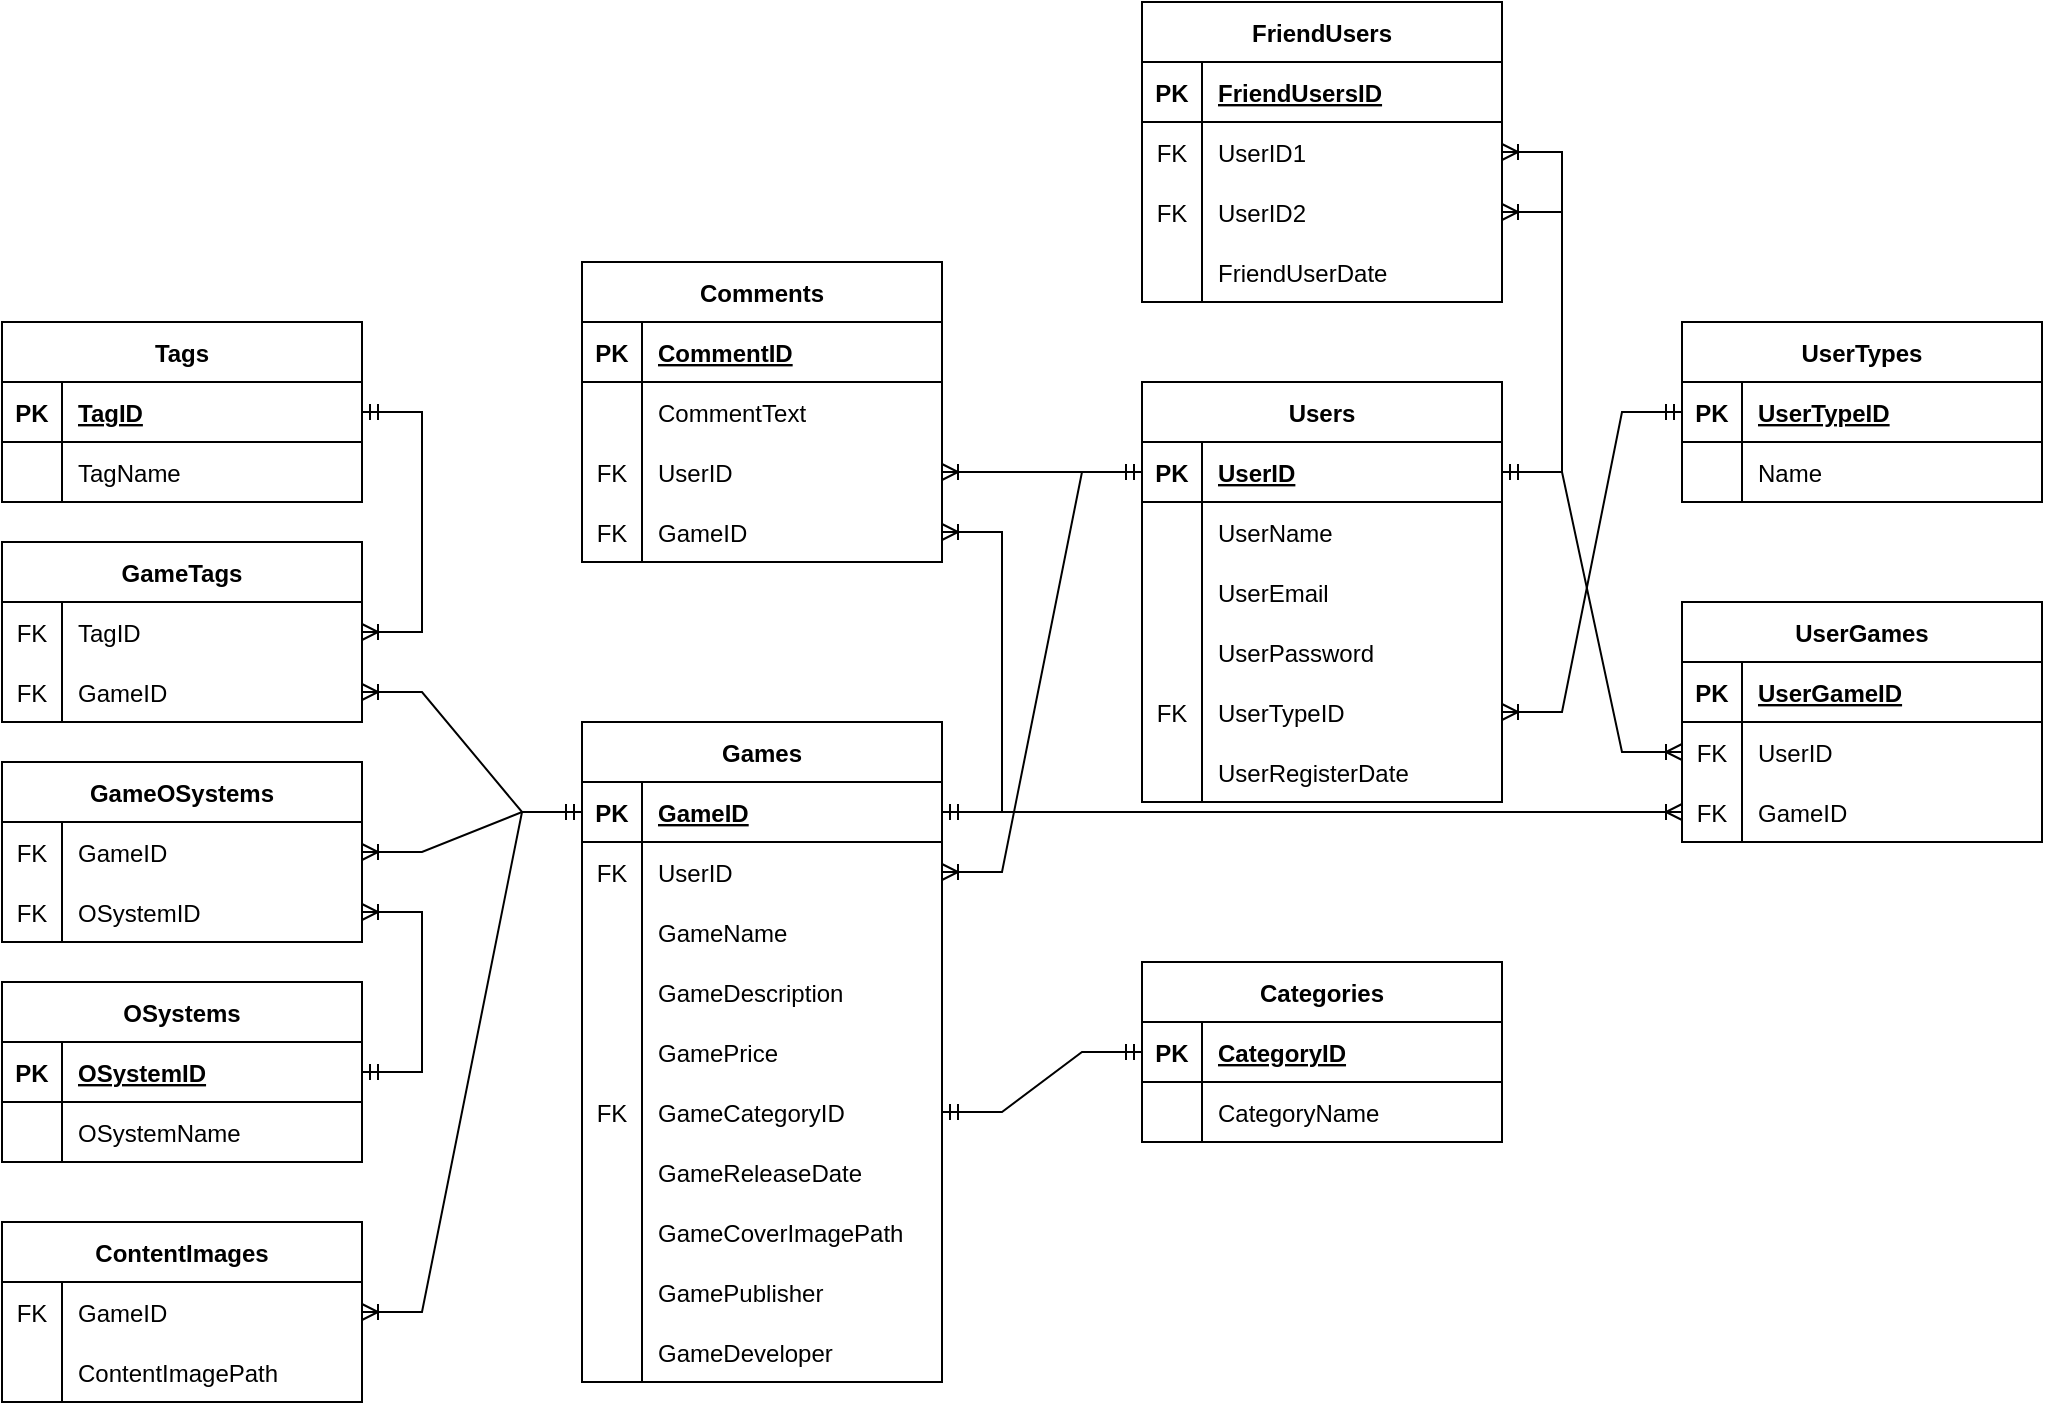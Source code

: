 <mxfile version="19.0.3" type="device"><diagram id="scyIIqfr-kpVfXz4XyPz" name="Page-1"><mxGraphModel dx="2363" dy="827" grid="1" gridSize="10" guides="1" tooltips="1" connect="1" arrows="1" fold="1" page="1" pageScale="1" pageWidth="1100" pageHeight="850" math="0" shadow="0"><root><mxCell id="0"/><mxCell id="1" parent="0"/><mxCell id="NjqpT99SdC8Gjgqc2_1B-8" value="Categories" style="shape=table;startSize=30;container=1;collapsible=1;childLayout=tableLayout;fixedRows=1;rowLines=0;fontStyle=1;align=center;resizeLast=1;" parent="1" vertex="1"><mxGeometry x="-510" y="500" width="180" height="90" as="geometry"/></mxCell><mxCell id="NjqpT99SdC8Gjgqc2_1B-9" value="" style="shape=tableRow;horizontal=0;startSize=0;swimlaneHead=0;swimlaneBody=0;fillColor=none;collapsible=0;dropTarget=0;points=[[0,0.5],[1,0.5]];portConstraint=eastwest;top=0;left=0;right=0;bottom=1;" parent="NjqpT99SdC8Gjgqc2_1B-8" vertex="1"><mxGeometry y="30" width="180" height="30" as="geometry"/></mxCell><mxCell id="NjqpT99SdC8Gjgqc2_1B-10" value="PK" style="shape=partialRectangle;connectable=0;fillColor=none;top=0;left=0;bottom=0;right=0;fontStyle=1;overflow=hidden;" parent="NjqpT99SdC8Gjgqc2_1B-9" vertex="1"><mxGeometry width="30" height="30" as="geometry"><mxRectangle width="30" height="30" as="alternateBounds"/></mxGeometry></mxCell><mxCell id="NjqpT99SdC8Gjgqc2_1B-11" value="CategoryID" style="shape=partialRectangle;connectable=0;fillColor=none;top=0;left=0;bottom=0;right=0;align=left;spacingLeft=6;fontStyle=5;overflow=hidden;" parent="NjqpT99SdC8Gjgqc2_1B-9" vertex="1"><mxGeometry x="30" width="150" height="30" as="geometry"><mxRectangle width="150" height="30" as="alternateBounds"/></mxGeometry></mxCell><mxCell id="NjqpT99SdC8Gjgqc2_1B-12" value="" style="shape=tableRow;horizontal=0;startSize=0;swimlaneHead=0;swimlaneBody=0;fillColor=none;collapsible=0;dropTarget=0;points=[[0,0.5],[1,0.5]];portConstraint=eastwest;top=0;left=0;right=0;bottom=0;" parent="NjqpT99SdC8Gjgqc2_1B-8" vertex="1"><mxGeometry y="60" width="180" height="30" as="geometry"/></mxCell><mxCell id="NjqpT99SdC8Gjgqc2_1B-13" value="" style="shape=partialRectangle;connectable=0;fillColor=none;top=0;left=0;bottom=0;right=0;editable=1;overflow=hidden;" parent="NjqpT99SdC8Gjgqc2_1B-12" vertex="1"><mxGeometry width="30" height="30" as="geometry"><mxRectangle width="30" height="30" as="alternateBounds"/></mxGeometry></mxCell><mxCell id="NjqpT99SdC8Gjgqc2_1B-14" value="CategoryName" style="shape=partialRectangle;connectable=0;fillColor=none;top=0;left=0;bottom=0;right=0;align=left;spacingLeft=6;overflow=hidden;" parent="NjqpT99SdC8Gjgqc2_1B-12" vertex="1"><mxGeometry x="30" width="150" height="30" as="geometry"><mxRectangle width="150" height="30" as="alternateBounds"/></mxGeometry></mxCell><mxCell id="NjqpT99SdC8Gjgqc2_1B-21" value="Games" style="shape=table;startSize=30;container=1;collapsible=1;childLayout=tableLayout;fixedRows=1;rowLines=0;fontStyle=1;align=center;resizeLast=1;" parent="1" vertex="1"><mxGeometry x="-790" y="380" width="180" height="330" as="geometry"/></mxCell><mxCell id="NjqpT99SdC8Gjgqc2_1B-22" value="" style="shape=tableRow;horizontal=0;startSize=0;swimlaneHead=0;swimlaneBody=0;fillColor=none;collapsible=0;dropTarget=0;points=[[0,0.5],[1,0.5]];portConstraint=eastwest;top=0;left=0;right=0;bottom=1;" parent="NjqpT99SdC8Gjgqc2_1B-21" vertex="1"><mxGeometry y="30" width="180" height="30" as="geometry"/></mxCell><mxCell id="NjqpT99SdC8Gjgqc2_1B-23" value="PK" style="shape=partialRectangle;connectable=0;fillColor=none;top=0;left=0;bottom=0;right=0;fontStyle=1;overflow=hidden;" parent="NjqpT99SdC8Gjgqc2_1B-22" vertex="1"><mxGeometry width="30" height="30" as="geometry"><mxRectangle width="30" height="30" as="alternateBounds"/></mxGeometry></mxCell><mxCell id="NjqpT99SdC8Gjgqc2_1B-24" value="GameID" style="shape=partialRectangle;connectable=0;fillColor=none;top=0;left=0;bottom=0;right=0;align=left;spacingLeft=6;fontStyle=5;overflow=hidden;" parent="NjqpT99SdC8Gjgqc2_1B-22" vertex="1"><mxGeometry x="30" width="150" height="30" as="geometry"><mxRectangle width="150" height="30" as="alternateBounds"/></mxGeometry></mxCell><mxCell id="NjqpT99SdC8Gjgqc2_1B-25" value="" style="shape=tableRow;horizontal=0;startSize=0;swimlaneHead=0;swimlaneBody=0;fillColor=none;collapsible=0;dropTarget=0;points=[[0,0.5],[1,0.5]];portConstraint=eastwest;top=0;left=0;right=0;bottom=0;" parent="NjqpT99SdC8Gjgqc2_1B-21" vertex="1"><mxGeometry y="60" width="180" height="30" as="geometry"/></mxCell><mxCell id="NjqpT99SdC8Gjgqc2_1B-26" value="FK" style="shape=partialRectangle;connectable=0;fillColor=none;top=0;left=0;bottom=0;right=0;editable=1;overflow=hidden;" parent="NjqpT99SdC8Gjgqc2_1B-25" vertex="1"><mxGeometry width="30" height="30" as="geometry"><mxRectangle width="30" height="30" as="alternateBounds"/></mxGeometry></mxCell><mxCell id="NjqpT99SdC8Gjgqc2_1B-27" value="UserID" style="shape=partialRectangle;connectable=0;fillColor=none;top=0;left=0;bottom=0;right=0;align=left;spacingLeft=6;overflow=hidden;" parent="NjqpT99SdC8Gjgqc2_1B-25" vertex="1"><mxGeometry x="30" width="150" height="30" as="geometry"><mxRectangle width="150" height="30" as="alternateBounds"/></mxGeometry></mxCell><mxCell id="QBlf91Bmi-4nDLLHjHMf-2" value="" style="shape=tableRow;horizontal=0;startSize=0;swimlaneHead=0;swimlaneBody=0;fillColor=none;collapsible=0;dropTarget=0;points=[[0,0.5],[1,0.5]];portConstraint=eastwest;top=0;left=0;right=0;bottom=0;" parent="NjqpT99SdC8Gjgqc2_1B-21" vertex="1"><mxGeometry y="90" width="180" height="30" as="geometry"/></mxCell><mxCell id="QBlf91Bmi-4nDLLHjHMf-3" value="" style="shape=partialRectangle;connectable=0;fillColor=none;top=0;left=0;bottom=0;right=0;editable=1;overflow=hidden;" parent="QBlf91Bmi-4nDLLHjHMf-2" vertex="1"><mxGeometry width="30" height="30" as="geometry"><mxRectangle width="30" height="30" as="alternateBounds"/></mxGeometry></mxCell><mxCell id="QBlf91Bmi-4nDLLHjHMf-4" value="GameName" style="shape=partialRectangle;connectable=0;fillColor=none;top=0;left=0;bottom=0;right=0;align=left;spacingLeft=6;overflow=hidden;" parent="QBlf91Bmi-4nDLLHjHMf-2" vertex="1"><mxGeometry x="30" width="150" height="30" as="geometry"><mxRectangle width="150" height="30" as="alternateBounds"/></mxGeometry></mxCell><mxCell id="TWjrCSAKdJMOep5L-eXW-1" value="" style="shape=tableRow;horizontal=0;startSize=0;swimlaneHead=0;swimlaneBody=0;fillColor=none;collapsible=0;dropTarget=0;points=[[0,0.5],[1,0.5]];portConstraint=eastwest;top=0;left=0;right=0;bottom=0;" parent="NjqpT99SdC8Gjgqc2_1B-21" vertex="1"><mxGeometry y="120" width="180" height="30" as="geometry"/></mxCell><mxCell id="TWjrCSAKdJMOep5L-eXW-2" value="" style="shape=partialRectangle;connectable=0;fillColor=none;top=0;left=0;bottom=0;right=0;editable=1;overflow=hidden;" parent="TWjrCSAKdJMOep5L-eXW-1" vertex="1"><mxGeometry width="30" height="30" as="geometry"><mxRectangle width="30" height="30" as="alternateBounds"/></mxGeometry></mxCell><mxCell id="TWjrCSAKdJMOep5L-eXW-3" value="GameDescription" style="shape=partialRectangle;connectable=0;fillColor=none;top=0;left=0;bottom=0;right=0;align=left;spacingLeft=6;overflow=hidden;" parent="TWjrCSAKdJMOep5L-eXW-1" vertex="1"><mxGeometry x="30" width="150" height="30" as="geometry"><mxRectangle width="150" height="30" as="alternateBounds"/></mxGeometry></mxCell><mxCell id="NjqpT99SdC8Gjgqc2_1B-28" value="" style="shape=tableRow;horizontal=0;startSize=0;swimlaneHead=0;swimlaneBody=0;fillColor=none;collapsible=0;dropTarget=0;points=[[0,0.5],[1,0.5]];portConstraint=eastwest;top=0;left=0;right=0;bottom=0;" parent="NjqpT99SdC8Gjgqc2_1B-21" vertex="1"><mxGeometry y="150" width="180" height="30" as="geometry"/></mxCell><mxCell id="NjqpT99SdC8Gjgqc2_1B-29" value="" style="shape=partialRectangle;connectable=0;fillColor=none;top=0;left=0;bottom=0;right=0;editable=1;overflow=hidden;" parent="NjqpT99SdC8Gjgqc2_1B-28" vertex="1"><mxGeometry width="30" height="30" as="geometry"><mxRectangle width="30" height="30" as="alternateBounds"/></mxGeometry></mxCell><mxCell id="NjqpT99SdC8Gjgqc2_1B-30" value="GamePrice" style="shape=partialRectangle;connectable=0;fillColor=none;top=0;left=0;bottom=0;right=0;align=left;spacingLeft=6;overflow=hidden;" parent="NjqpT99SdC8Gjgqc2_1B-28" vertex="1"><mxGeometry x="30" width="150" height="30" as="geometry"><mxRectangle width="150" height="30" as="alternateBounds"/></mxGeometry></mxCell><mxCell id="NjqpT99SdC8Gjgqc2_1B-31" value="" style="shape=tableRow;horizontal=0;startSize=0;swimlaneHead=0;swimlaneBody=0;fillColor=none;collapsible=0;dropTarget=0;points=[[0,0.5],[1,0.5]];portConstraint=eastwest;top=0;left=0;right=0;bottom=0;" parent="NjqpT99SdC8Gjgqc2_1B-21" vertex="1"><mxGeometry y="180" width="180" height="30" as="geometry"/></mxCell><mxCell id="NjqpT99SdC8Gjgqc2_1B-32" value="FK" style="shape=partialRectangle;connectable=0;fillColor=none;top=0;left=0;bottom=0;right=0;editable=1;overflow=hidden;" parent="NjqpT99SdC8Gjgqc2_1B-31" vertex="1"><mxGeometry width="30" height="30" as="geometry"><mxRectangle width="30" height="30" as="alternateBounds"/></mxGeometry></mxCell><mxCell id="NjqpT99SdC8Gjgqc2_1B-33" value="GameCategoryID" style="shape=partialRectangle;connectable=0;fillColor=none;top=0;left=0;bottom=0;right=0;align=left;spacingLeft=6;overflow=hidden;" parent="NjqpT99SdC8Gjgqc2_1B-31" vertex="1"><mxGeometry x="30" width="150" height="30" as="geometry"><mxRectangle width="150" height="30" as="alternateBounds"/></mxGeometry></mxCell><mxCell id="VVnGTxuA9NCkYl98mLAc-2" value="" style="shape=tableRow;horizontal=0;startSize=0;swimlaneHead=0;swimlaneBody=0;fillColor=none;collapsible=0;dropTarget=0;points=[[0,0.5],[1,0.5]];portConstraint=eastwest;top=0;left=0;right=0;bottom=0;" parent="NjqpT99SdC8Gjgqc2_1B-21" vertex="1"><mxGeometry y="210" width="180" height="30" as="geometry"/></mxCell><mxCell id="VVnGTxuA9NCkYl98mLAc-3" value="" style="shape=partialRectangle;connectable=0;fillColor=none;top=0;left=0;bottom=0;right=0;editable=1;overflow=hidden;" parent="VVnGTxuA9NCkYl98mLAc-2" vertex="1"><mxGeometry width="30" height="30" as="geometry"><mxRectangle width="30" height="30" as="alternateBounds"/></mxGeometry></mxCell><mxCell id="VVnGTxuA9NCkYl98mLAc-4" value="GameReleaseDate" style="shape=partialRectangle;connectable=0;fillColor=none;top=0;left=0;bottom=0;right=0;align=left;spacingLeft=6;overflow=hidden;" parent="VVnGTxuA9NCkYl98mLAc-2" vertex="1"><mxGeometry x="30" width="150" height="30" as="geometry"><mxRectangle width="150" height="30" as="alternateBounds"/></mxGeometry></mxCell><mxCell id="VVnGTxuA9NCkYl98mLAc-215" value="" style="shape=tableRow;horizontal=0;startSize=0;swimlaneHead=0;swimlaneBody=0;fillColor=none;collapsible=0;dropTarget=0;points=[[0,0.5],[1,0.5]];portConstraint=eastwest;top=0;left=0;right=0;bottom=0;" parent="NjqpT99SdC8Gjgqc2_1B-21" vertex="1"><mxGeometry y="240" width="180" height="30" as="geometry"/></mxCell><mxCell id="VVnGTxuA9NCkYl98mLAc-216" value="" style="shape=partialRectangle;connectable=0;fillColor=none;top=0;left=0;bottom=0;right=0;editable=1;overflow=hidden;" parent="VVnGTxuA9NCkYl98mLAc-215" vertex="1"><mxGeometry width="30" height="30" as="geometry"><mxRectangle width="30" height="30" as="alternateBounds"/></mxGeometry></mxCell><mxCell id="VVnGTxuA9NCkYl98mLAc-217" value="GameCoverImagePath" style="shape=partialRectangle;connectable=0;fillColor=none;top=0;left=0;bottom=0;right=0;align=left;spacingLeft=6;overflow=hidden;" parent="VVnGTxuA9NCkYl98mLAc-215" vertex="1"><mxGeometry x="30" width="150" height="30" as="geometry"><mxRectangle width="150" height="30" as="alternateBounds"/></mxGeometry></mxCell><mxCell id="TWjrCSAKdJMOep5L-eXW-4" value="" style="shape=tableRow;horizontal=0;startSize=0;swimlaneHead=0;swimlaneBody=0;fillColor=none;collapsible=0;dropTarget=0;points=[[0,0.5],[1,0.5]];portConstraint=eastwest;top=0;left=0;right=0;bottom=0;" parent="NjqpT99SdC8Gjgqc2_1B-21" vertex="1"><mxGeometry y="270" width="180" height="30" as="geometry"/></mxCell><mxCell id="TWjrCSAKdJMOep5L-eXW-5" value="" style="shape=partialRectangle;connectable=0;fillColor=none;top=0;left=0;bottom=0;right=0;editable=1;overflow=hidden;" parent="TWjrCSAKdJMOep5L-eXW-4" vertex="1"><mxGeometry width="30" height="30" as="geometry"><mxRectangle width="30" height="30" as="alternateBounds"/></mxGeometry></mxCell><mxCell id="TWjrCSAKdJMOep5L-eXW-6" value="GamePublisher" style="shape=partialRectangle;connectable=0;fillColor=none;top=0;left=0;bottom=0;right=0;align=left;spacingLeft=6;overflow=hidden;" parent="TWjrCSAKdJMOep5L-eXW-4" vertex="1"><mxGeometry x="30" width="150" height="30" as="geometry"><mxRectangle width="150" height="30" as="alternateBounds"/></mxGeometry></mxCell><mxCell id="TWjrCSAKdJMOep5L-eXW-7" value="" style="shape=tableRow;horizontal=0;startSize=0;swimlaneHead=0;swimlaneBody=0;fillColor=none;collapsible=0;dropTarget=0;points=[[0,0.5],[1,0.5]];portConstraint=eastwest;top=0;left=0;right=0;bottom=0;" parent="NjqpT99SdC8Gjgqc2_1B-21" vertex="1"><mxGeometry y="300" width="180" height="30" as="geometry"/></mxCell><mxCell id="TWjrCSAKdJMOep5L-eXW-8" value="" style="shape=partialRectangle;connectable=0;fillColor=none;top=0;left=0;bottom=0;right=0;editable=1;overflow=hidden;" parent="TWjrCSAKdJMOep5L-eXW-7" vertex="1"><mxGeometry width="30" height="30" as="geometry"><mxRectangle width="30" height="30" as="alternateBounds"/></mxGeometry></mxCell><mxCell id="TWjrCSAKdJMOep5L-eXW-9" value="GameDeveloper" style="shape=partialRectangle;connectable=0;fillColor=none;top=0;left=0;bottom=0;right=0;align=left;spacingLeft=6;overflow=hidden;" parent="TWjrCSAKdJMOep5L-eXW-7" vertex="1"><mxGeometry x="30" width="150" height="30" as="geometry"><mxRectangle width="150" height="30" as="alternateBounds"/></mxGeometry></mxCell><mxCell id="VVnGTxuA9NCkYl98mLAc-77" value="Users" style="shape=table;startSize=30;container=1;collapsible=1;childLayout=tableLayout;fixedRows=1;rowLines=0;fontStyle=1;align=center;resizeLast=1;" parent="1" vertex="1"><mxGeometry x="-510" y="210" width="180" height="210" as="geometry"/></mxCell><mxCell id="VVnGTxuA9NCkYl98mLAc-78" value="" style="shape=tableRow;horizontal=0;startSize=0;swimlaneHead=0;swimlaneBody=0;fillColor=none;collapsible=0;dropTarget=0;points=[[0,0.5],[1,0.5]];portConstraint=eastwest;top=0;left=0;right=0;bottom=1;" parent="VVnGTxuA9NCkYl98mLAc-77" vertex="1"><mxGeometry y="30" width="180" height="30" as="geometry"/></mxCell><mxCell id="VVnGTxuA9NCkYl98mLAc-79" value="PK" style="shape=partialRectangle;connectable=0;fillColor=none;top=0;left=0;bottom=0;right=0;fontStyle=1;overflow=hidden;" parent="VVnGTxuA9NCkYl98mLAc-78" vertex="1"><mxGeometry width="30" height="30" as="geometry"><mxRectangle width="30" height="30" as="alternateBounds"/></mxGeometry></mxCell><mxCell id="VVnGTxuA9NCkYl98mLAc-80" value="UserID" style="shape=partialRectangle;connectable=0;fillColor=none;top=0;left=0;bottom=0;right=0;align=left;spacingLeft=6;fontStyle=5;overflow=hidden;" parent="VVnGTxuA9NCkYl98mLAc-78" vertex="1"><mxGeometry x="30" width="150" height="30" as="geometry"><mxRectangle width="150" height="30" as="alternateBounds"/></mxGeometry></mxCell><mxCell id="VVnGTxuA9NCkYl98mLAc-84" value="" style="shape=tableRow;horizontal=0;startSize=0;swimlaneHead=0;swimlaneBody=0;fillColor=none;collapsible=0;dropTarget=0;points=[[0,0.5],[1,0.5]];portConstraint=eastwest;top=0;left=0;right=0;bottom=0;" parent="VVnGTxuA9NCkYl98mLAc-77" vertex="1"><mxGeometry y="60" width="180" height="30" as="geometry"/></mxCell><mxCell id="VVnGTxuA9NCkYl98mLAc-85" value="" style="shape=partialRectangle;connectable=0;fillColor=none;top=0;left=0;bottom=0;right=0;editable=1;overflow=hidden;" parent="VVnGTxuA9NCkYl98mLAc-84" vertex="1"><mxGeometry width="30" height="30" as="geometry"><mxRectangle width="30" height="30" as="alternateBounds"/></mxGeometry></mxCell><mxCell id="VVnGTxuA9NCkYl98mLAc-86" value="UserName" style="shape=partialRectangle;connectable=0;fillColor=none;top=0;left=0;bottom=0;right=0;align=left;spacingLeft=6;overflow=hidden;" parent="VVnGTxuA9NCkYl98mLAc-84" vertex="1"><mxGeometry x="30" width="150" height="30" as="geometry"><mxRectangle width="150" height="30" as="alternateBounds"/></mxGeometry></mxCell><mxCell id="VVnGTxuA9NCkYl98mLAc-87" value="" style="shape=tableRow;horizontal=0;startSize=0;swimlaneHead=0;swimlaneBody=0;fillColor=none;collapsible=0;dropTarget=0;points=[[0,0.5],[1,0.5]];portConstraint=eastwest;top=0;left=0;right=0;bottom=0;" parent="VVnGTxuA9NCkYl98mLAc-77" vertex="1"><mxGeometry y="90" width="180" height="30" as="geometry"/></mxCell><mxCell id="VVnGTxuA9NCkYl98mLAc-88" value="" style="shape=partialRectangle;connectable=0;fillColor=none;top=0;left=0;bottom=0;right=0;editable=1;overflow=hidden;" parent="VVnGTxuA9NCkYl98mLAc-87" vertex="1"><mxGeometry width="30" height="30" as="geometry"><mxRectangle width="30" height="30" as="alternateBounds"/></mxGeometry></mxCell><mxCell id="VVnGTxuA9NCkYl98mLAc-89" value="UserEmail" style="shape=partialRectangle;connectable=0;fillColor=none;top=0;left=0;bottom=0;right=0;align=left;spacingLeft=6;overflow=hidden;" parent="VVnGTxuA9NCkYl98mLAc-87" vertex="1"><mxGeometry x="30" width="150" height="30" as="geometry"><mxRectangle width="150" height="30" as="alternateBounds"/></mxGeometry></mxCell><mxCell id="VVnGTxuA9NCkYl98mLAc-90" value="" style="shape=tableRow;horizontal=0;startSize=0;swimlaneHead=0;swimlaneBody=0;fillColor=none;collapsible=0;dropTarget=0;points=[[0,0.5],[1,0.5]];portConstraint=eastwest;top=0;left=0;right=0;bottom=0;" parent="VVnGTxuA9NCkYl98mLAc-77" vertex="1"><mxGeometry y="120" width="180" height="30" as="geometry"/></mxCell><mxCell id="VVnGTxuA9NCkYl98mLAc-91" value="" style="shape=partialRectangle;connectable=0;fillColor=none;top=0;left=0;bottom=0;right=0;editable=1;overflow=hidden;" parent="VVnGTxuA9NCkYl98mLAc-90" vertex="1"><mxGeometry width="30" height="30" as="geometry"><mxRectangle width="30" height="30" as="alternateBounds"/></mxGeometry></mxCell><mxCell id="VVnGTxuA9NCkYl98mLAc-92" value="UserPassword" style="shape=partialRectangle;connectable=0;fillColor=none;top=0;left=0;bottom=0;right=0;align=left;spacingLeft=6;overflow=hidden;" parent="VVnGTxuA9NCkYl98mLAc-90" vertex="1"><mxGeometry x="30" width="150" height="30" as="geometry"><mxRectangle width="150" height="30" as="alternateBounds"/></mxGeometry></mxCell><mxCell id="VVnGTxuA9NCkYl98mLAc-151" value="" style="shape=tableRow;horizontal=0;startSize=0;swimlaneHead=0;swimlaneBody=0;fillColor=none;collapsible=0;dropTarget=0;points=[[0,0.5],[1,0.5]];portConstraint=eastwest;top=0;left=0;right=0;bottom=0;" parent="VVnGTxuA9NCkYl98mLAc-77" vertex="1"><mxGeometry y="150" width="180" height="30" as="geometry"/></mxCell><mxCell id="VVnGTxuA9NCkYl98mLAc-152" value="FK" style="shape=partialRectangle;connectable=0;fillColor=none;top=0;left=0;bottom=0;right=0;editable=1;overflow=hidden;" parent="VVnGTxuA9NCkYl98mLAc-151" vertex="1"><mxGeometry width="30" height="30" as="geometry"><mxRectangle width="30" height="30" as="alternateBounds"/></mxGeometry></mxCell><mxCell id="VVnGTxuA9NCkYl98mLAc-153" value="UserTypeID" style="shape=partialRectangle;connectable=0;fillColor=none;top=0;left=0;bottom=0;right=0;align=left;spacingLeft=6;overflow=hidden;" parent="VVnGTxuA9NCkYl98mLAc-151" vertex="1"><mxGeometry x="30" width="150" height="30" as="geometry"><mxRectangle width="150" height="30" as="alternateBounds"/></mxGeometry></mxCell><mxCell id="1ne3ikXq-gGIwRz5Xv1Z-18" value="" style="shape=tableRow;horizontal=0;startSize=0;swimlaneHead=0;swimlaneBody=0;fillColor=none;collapsible=0;dropTarget=0;points=[[0,0.5],[1,0.5]];portConstraint=eastwest;top=0;left=0;right=0;bottom=0;" parent="VVnGTxuA9NCkYl98mLAc-77" vertex="1"><mxGeometry y="180" width="180" height="30" as="geometry"/></mxCell><mxCell id="1ne3ikXq-gGIwRz5Xv1Z-19" value="" style="shape=partialRectangle;connectable=0;fillColor=none;top=0;left=0;bottom=0;right=0;editable=1;overflow=hidden;" parent="1ne3ikXq-gGIwRz5Xv1Z-18" vertex="1"><mxGeometry width="30" height="30" as="geometry"><mxRectangle width="30" height="30" as="alternateBounds"/></mxGeometry></mxCell><mxCell id="1ne3ikXq-gGIwRz5Xv1Z-20" value="UserRegisterDate" style="shape=partialRectangle;connectable=0;fillColor=none;top=0;left=0;bottom=0;right=0;align=left;spacingLeft=6;overflow=hidden;" parent="1ne3ikXq-gGIwRz5Xv1Z-18" vertex="1"><mxGeometry x="30" width="150" height="30" as="geometry"><mxRectangle width="150" height="30" as="alternateBounds"/></mxGeometry></mxCell><mxCell id="VVnGTxuA9NCkYl98mLAc-110" value="UserTypes" style="shape=table;startSize=30;container=1;collapsible=1;childLayout=tableLayout;fixedRows=1;rowLines=0;fontStyle=1;align=center;resizeLast=1;" parent="1" vertex="1"><mxGeometry x="-240" y="180" width="180" height="90" as="geometry"/></mxCell><mxCell id="VVnGTxuA9NCkYl98mLAc-111" value="" style="shape=tableRow;horizontal=0;startSize=0;swimlaneHead=0;swimlaneBody=0;fillColor=none;collapsible=0;dropTarget=0;points=[[0,0.5],[1,0.5]];portConstraint=eastwest;top=0;left=0;right=0;bottom=1;" parent="VVnGTxuA9NCkYl98mLAc-110" vertex="1"><mxGeometry y="30" width="180" height="30" as="geometry"/></mxCell><mxCell id="VVnGTxuA9NCkYl98mLAc-112" value="PK" style="shape=partialRectangle;connectable=0;fillColor=none;top=0;left=0;bottom=0;right=0;fontStyle=1;overflow=hidden;" parent="VVnGTxuA9NCkYl98mLAc-111" vertex="1"><mxGeometry width="30" height="30" as="geometry"><mxRectangle width="30" height="30" as="alternateBounds"/></mxGeometry></mxCell><mxCell id="VVnGTxuA9NCkYl98mLAc-113" value="UserTypeID" style="shape=partialRectangle;connectable=0;fillColor=none;top=0;left=0;bottom=0;right=0;align=left;spacingLeft=6;fontStyle=5;overflow=hidden;" parent="VVnGTxuA9NCkYl98mLAc-111" vertex="1"><mxGeometry x="30" width="150" height="30" as="geometry"><mxRectangle width="150" height="30" as="alternateBounds"/></mxGeometry></mxCell><mxCell id="VVnGTxuA9NCkYl98mLAc-114" value="" style="shape=tableRow;horizontal=0;startSize=0;swimlaneHead=0;swimlaneBody=0;fillColor=none;collapsible=0;dropTarget=0;points=[[0,0.5],[1,0.5]];portConstraint=eastwest;top=0;left=0;right=0;bottom=0;" parent="VVnGTxuA9NCkYl98mLAc-110" vertex="1"><mxGeometry y="60" width="180" height="30" as="geometry"/></mxCell><mxCell id="VVnGTxuA9NCkYl98mLAc-115" value="" style="shape=partialRectangle;connectable=0;fillColor=none;top=0;left=0;bottom=0;right=0;editable=1;overflow=hidden;" parent="VVnGTxuA9NCkYl98mLAc-114" vertex="1"><mxGeometry width="30" height="30" as="geometry"><mxRectangle width="30" height="30" as="alternateBounds"/></mxGeometry></mxCell><mxCell id="VVnGTxuA9NCkYl98mLAc-116" value="Name" style="shape=partialRectangle;connectable=0;fillColor=none;top=0;left=0;bottom=0;right=0;align=left;spacingLeft=6;overflow=hidden;" parent="VVnGTxuA9NCkYl98mLAc-114" vertex="1"><mxGeometry x="30" width="150" height="30" as="geometry"><mxRectangle width="150" height="30" as="alternateBounds"/></mxGeometry></mxCell><mxCell id="VVnGTxuA9NCkYl98mLAc-154" value="" style="edgeStyle=entityRelationEdgeStyle;fontSize=12;html=1;endArrow=ERoneToMany;startArrow=ERmandOne;rounded=0;" parent="1" source="VVnGTxuA9NCkYl98mLAc-78" target="fNot_JfFSw4qTGY6YxGB-5" edge="1"><mxGeometry width="100" height="100" relative="1" as="geometry"><mxPoint x="150" y="310" as="sourcePoint"/><mxPoint x="-230" y="395" as="targetPoint"/></mxGeometry></mxCell><mxCell id="VVnGTxuA9NCkYl98mLAc-155" value="" style="edgeStyle=entityRelationEdgeStyle;fontSize=12;html=1;endArrow=ERoneToMany;startArrow=ERmandOne;rounded=0;" parent="1" source="NjqpT99SdC8Gjgqc2_1B-22" target="fNot_JfFSw4qTGY6YxGB-8" edge="1"><mxGeometry width="100" height="100" relative="1" as="geometry"><mxPoint x="-440" y="290" as="sourcePoint"/><mxPoint x="-230" y="425" as="targetPoint"/></mxGeometry></mxCell><mxCell id="VVnGTxuA9NCkYl98mLAc-156" value="Tags" style="shape=table;startSize=30;container=1;collapsible=1;childLayout=tableLayout;fixedRows=1;rowLines=0;fontStyle=1;align=center;resizeLast=1;" parent="1" vertex="1"><mxGeometry x="-1080" y="180" width="180" height="90" as="geometry"/></mxCell><mxCell id="VVnGTxuA9NCkYl98mLAc-157" value="" style="shape=tableRow;horizontal=0;startSize=0;swimlaneHead=0;swimlaneBody=0;fillColor=none;collapsible=0;dropTarget=0;points=[[0,0.5],[1,0.5]];portConstraint=eastwest;top=0;left=0;right=0;bottom=1;" parent="VVnGTxuA9NCkYl98mLAc-156" vertex="1"><mxGeometry y="30" width="180" height="30" as="geometry"/></mxCell><mxCell id="VVnGTxuA9NCkYl98mLAc-158" value="PK" style="shape=partialRectangle;connectable=0;fillColor=none;top=0;left=0;bottom=0;right=0;fontStyle=1;overflow=hidden;" parent="VVnGTxuA9NCkYl98mLAc-157" vertex="1"><mxGeometry width="30" height="30" as="geometry"><mxRectangle width="30" height="30" as="alternateBounds"/></mxGeometry></mxCell><mxCell id="VVnGTxuA9NCkYl98mLAc-159" value="TagID" style="shape=partialRectangle;connectable=0;fillColor=none;top=0;left=0;bottom=0;right=0;align=left;spacingLeft=6;fontStyle=5;overflow=hidden;" parent="VVnGTxuA9NCkYl98mLAc-157" vertex="1"><mxGeometry x="30" width="150" height="30" as="geometry"><mxRectangle width="150" height="30" as="alternateBounds"/></mxGeometry></mxCell><mxCell id="VVnGTxuA9NCkYl98mLAc-160" value="" style="shape=tableRow;horizontal=0;startSize=0;swimlaneHead=0;swimlaneBody=0;fillColor=none;collapsible=0;dropTarget=0;points=[[0,0.5],[1,0.5]];portConstraint=eastwest;top=0;left=0;right=0;bottom=0;" parent="VVnGTxuA9NCkYl98mLAc-156" vertex="1"><mxGeometry y="60" width="180" height="30" as="geometry"/></mxCell><mxCell id="VVnGTxuA9NCkYl98mLAc-161" value="" style="shape=partialRectangle;connectable=0;fillColor=none;top=0;left=0;bottom=0;right=0;editable=1;overflow=hidden;" parent="VVnGTxuA9NCkYl98mLAc-160" vertex="1"><mxGeometry width="30" height="30" as="geometry"><mxRectangle width="30" height="30" as="alternateBounds"/></mxGeometry></mxCell><mxCell id="VVnGTxuA9NCkYl98mLAc-162" value="TagName" style="shape=partialRectangle;connectable=0;fillColor=none;top=0;left=0;bottom=0;right=0;align=left;spacingLeft=6;overflow=hidden;" parent="VVnGTxuA9NCkYl98mLAc-160" vertex="1"><mxGeometry x="30" width="150" height="30" as="geometry"><mxRectangle width="150" height="30" as="alternateBounds"/></mxGeometry></mxCell><mxCell id="VVnGTxuA9NCkYl98mLAc-169" value="GameTags" style="shape=table;startSize=30;container=1;collapsible=1;childLayout=tableLayout;fixedRows=1;rowLines=0;fontStyle=1;align=center;resizeLast=1;" parent="1" vertex="1"><mxGeometry x="-1080" y="290" width="180" height="90" as="geometry"/></mxCell><mxCell id="VVnGTxuA9NCkYl98mLAc-176" value="" style="shape=tableRow;horizontal=0;startSize=0;swimlaneHead=0;swimlaneBody=0;fillColor=none;collapsible=0;dropTarget=0;points=[[0,0.5],[1,0.5]];portConstraint=eastwest;top=0;left=0;right=0;bottom=0;" parent="VVnGTxuA9NCkYl98mLAc-169" vertex="1"><mxGeometry y="30" width="180" height="30" as="geometry"/></mxCell><mxCell id="VVnGTxuA9NCkYl98mLAc-177" value="FK" style="shape=partialRectangle;connectable=0;fillColor=none;top=0;left=0;bottom=0;right=0;editable=1;overflow=hidden;" parent="VVnGTxuA9NCkYl98mLAc-176" vertex="1"><mxGeometry width="30" height="30" as="geometry"><mxRectangle width="30" height="30" as="alternateBounds"/></mxGeometry></mxCell><mxCell id="VVnGTxuA9NCkYl98mLAc-178" value="TagID" style="shape=partialRectangle;connectable=0;fillColor=none;top=0;left=0;bottom=0;right=0;align=left;spacingLeft=6;overflow=hidden;" parent="VVnGTxuA9NCkYl98mLAc-176" vertex="1"><mxGeometry x="30" width="150" height="30" as="geometry"><mxRectangle width="150" height="30" as="alternateBounds"/></mxGeometry></mxCell><mxCell id="VVnGTxuA9NCkYl98mLAc-173" value="" style="shape=tableRow;horizontal=0;startSize=0;swimlaneHead=0;swimlaneBody=0;fillColor=none;collapsible=0;dropTarget=0;points=[[0,0.5],[1,0.5]];portConstraint=eastwest;top=0;left=0;right=0;bottom=0;" parent="VVnGTxuA9NCkYl98mLAc-169" vertex="1"><mxGeometry y="60" width="180" height="30" as="geometry"/></mxCell><mxCell id="VVnGTxuA9NCkYl98mLAc-174" value="FK" style="shape=partialRectangle;connectable=0;fillColor=none;top=0;left=0;bottom=0;right=0;editable=1;overflow=hidden;" parent="VVnGTxuA9NCkYl98mLAc-173" vertex="1"><mxGeometry width="30" height="30" as="geometry"><mxRectangle width="30" height="30" as="alternateBounds"/></mxGeometry></mxCell><mxCell id="VVnGTxuA9NCkYl98mLAc-175" value="GameID" style="shape=partialRectangle;connectable=0;fillColor=none;top=0;left=0;bottom=0;right=0;align=left;spacingLeft=6;overflow=hidden;" parent="VVnGTxuA9NCkYl98mLAc-173" vertex="1"><mxGeometry x="30" width="150" height="30" as="geometry"><mxRectangle width="150" height="30" as="alternateBounds"/></mxGeometry></mxCell><mxCell id="VVnGTxuA9NCkYl98mLAc-182" value="" style="edgeStyle=entityRelationEdgeStyle;fontSize=12;html=1;endArrow=ERoneToMany;startArrow=ERmandOne;rounded=0;" parent="1" source="NjqpT99SdC8Gjgqc2_1B-22" target="VVnGTxuA9NCkYl98mLAc-173" edge="1"><mxGeometry width="100" height="100" relative="1" as="geometry"><mxPoint x="-620" y="390" as="sourcePoint"/><mxPoint x="-520" y="290" as="targetPoint"/></mxGeometry></mxCell><mxCell id="VVnGTxuA9NCkYl98mLAc-184" value="FriendUsers" style="shape=table;startSize=30;container=1;collapsible=1;childLayout=tableLayout;fixedRows=1;rowLines=0;fontStyle=1;align=center;resizeLast=1;" parent="1" vertex="1"><mxGeometry x="-510" y="20" width="180" height="150" as="geometry"/></mxCell><mxCell id="VVnGTxuA9NCkYl98mLAc-185" value="" style="shape=tableRow;horizontal=0;startSize=0;swimlaneHead=0;swimlaneBody=0;fillColor=none;collapsible=0;dropTarget=0;points=[[0,0.5],[1,0.5]];portConstraint=eastwest;top=0;left=0;right=0;bottom=1;" parent="VVnGTxuA9NCkYl98mLAc-184" vertex="1"><mxGeometry y="30" width="180" height="30" as="geometry"/></mxCell><mxCell id="VVnGTxuA9NCkYl98mLAc-186" value="PK" style="shape=partialRectangle;connectable=0;fillColor=none;top=0;left=0;bottom=0;right=0;fontStyle=1;overflow=hidden;" parent="VVnGTxuA9NCkYl98mLAc-185" vertex="1"><mxGeometry width="30" height="30" as="geometry"><mxRectangle width="30" height="30" as="alternateBounds"/></mxGeometry></mxCell><mxCell id="VVnGTxuA9NCkYl98mLAc-187" value="FriendUsersID" style="shape=partialRectangle;connectable=0;fillColor=none;top=0;left=0;bottom=0;right=0;align=left;spacingLeft=6;fontStyle=5;overflow=hidden;" parent="VVnGTxuA9NCkYl98mLAc-185" vertex="1"><mxGeometry x="30" width="150" height="30" as="geometry"><mxRectangle width="150" height="30" as="alternateBounds"/></mxGeometry></mxCell><mxCell id="VVnGTxuA9NCkYl98mLAc-188" value="" style="shape=tableRow;horizontal=0;startSize=0;swimlaneHead=0;swimlaneBody=0;fillColor=none;collapsible=0;dropTarget=0;points=[[0,0.5],[1,0.5]];portConstraint=eastwest;top=0;left=0;right=0;bottom=0;" parent="VVnGTxuA9NCkYl98mLAc-184" vertex="1"><mxGeometry y="60" width="180" height="30" as="geometry"/></mxCell><mxCell id="VVnGTxuA9NCkYl98mLAc-189" value="FK" style="shape=partialRectangle;connectable=0;fillColor=none;top=0;left=0;bottom=0;right=0;editable=1;overflow=hidden;" parent="VVnGTxuA9NCkYl98mLAc-188" vertex="1"><mxGeometry width="30" height="30" as="geometry"><mxRectangle width="30" height="30" as="alternateBounds"/></mxGeometry></mxCell><mxCell id="VVnGTxuA9NCkYl98mLAc-190" value="UserID1" style="shape=partialRectangle;connectable=0;fillColor=none;top=0;left=0;bottom=0;right=0;align=left;spacingLeft=6;overflow=hidden;" parent="VVnGTxuA9NCkYl98mLAc-188" vertex="1"><mxGeometry x="30" width="150" height="30" as="geometry"><mxRectangle width="150" height="30" as="alternateBounds"/></mxGeometry></mxCell><mxCell id="VVnGTxuA9NCkYl98mLAc-191" value="" style="shape=tableRow;horizontal=0;startSize=0;swimlaneHead=0;swimlaneBody=0;fillColor=none;collapsible=0;dropTarget=0;points=[[0,0.5],[1,0.5]];portConstraint=eastwest;top=0;left=0;right=0;bottom=0;" parent="VVnGTxuA9NCkYl98mLAc-184" vertex="1"><mxGeometry y="90" width="180" height="30" as="geometry"/></mxCell><mxCell id="VVnGTxuA9NCkYl98mLAc-192" value="FK" style="shape=partialRectangle;connectable=0;fillColor=none;top=0;left=0;bottom=0;right=0;editable=1;overflow=hidden;" parent="VVnGTxuA9NCkYl98mLAc-191" vertex="1"><mxGeometry width="30" height="30" as="geometry"><mxRectangle width="30" height="30" as="alternateBounds"/></mxGeometry></mxCell><mxCell id="VVnGTxuA9NCkYl98mLAc-193" value="UserID2" style="shape=partialRectangle;connectable=0;fillColor=none;top=0;left=0;bottom=0;right=0;align=left;spacingLeft=6;overflow=hidden;" parent="VVnGTxuA9NCkYl98mLAc-191" vertex="1"><mxGeometry x="30" width="150" height="30" as="geometry"><mxRectangle width="150" height="30" as="alternateBounds"/></mxGeometry></mxCell><mxCell id="VVnGTxuA9NCkYl98mLAc-194" value="" style="shape=tableRow;horizontal=0;startSize=0;swimlaneHead=0;swimlaneBody=0;fillColor=none;collapsible=0;dropTarget=0;points=[[0,0.5],[1,0.5]];portConstraint=eastwest;top=0;left=0;right=0;bottom=0;" parent="VVnGTxuA9NCkYl98mLAc-184" vertex="1"><mxGeometry y="120" width="180" height="30" as="geometry"/></mxCell><mxCell id="VVnGTxuA9NCkYl98mLAc-195" value="" style="shape=partialRectangle;connectable=0;fillColor=none;top=0;left=0;bottom=0;right=0;editable=1;overflow=hidden;" parent="VVnGTxuA9NCkYl98mLAc-194" vertex="1"><mxGeometry width="30" height="30" as="geometry"><mxRectangle width="30" height="30" as="alternateBounds"/></mxGeometry></mxCell><mxCell id="VVnGTxuA9NCkYl98mLAc-196" value="FriendUserDate" style="shape=partialRectangle;connectable=0;fillColor=none;top=0;left=0;bottom=0;right=0;align=left;spacingLeft=6;overflow=hidden;" parent="VVnGTxuA9NCkYl98mLAc-194" vertex="1"><mxGeometry x="30" width="150" height="30" as="geometry"><mxRectangle width="150" height="30" as="alternateBounds"/></mxGeometry></mxCell><mxCell id="VVnGTxuA9NCkYl98mLAc-197" value="" style="edgeStyle=entityRelationEdgeStyle;fontSize=12;html=1;endArrow=ERoneToMany;startArrow=ERmandOne;rounded=0;" parent="1" source="VVnGTxuA9NCkYl98mLAc-78" target="VVnGTxuA9NCkYl98mLAc-188" edge="1"><mxGeometry width="100" height="100" relative="1" as="geometry"><mxPoint x="120" y="334.7" as="sourcePoint"/><mxPoint x="160" y="334.7" as="targetPoint"/></mxGeometry></mxCell><mxCell id="VVnGTxuA9NCkYl98mLAc-198" value="" style="edgeStyle=entityRelationEdgeStyle;fontSize=12;html=1;endArrow=ERoneToMany;startArrow=ERmandOne;rounded=0;" parent="1" source="VVnGTxuA9NCkYl98mLAc-78" target="VVnGTxuA9NCkYl98mLAc-191" edge="1"><mxGeometry width="100" height="100" relative="1" as="geometry"><mxPoint x="85" y="300" as="sourcePoint"/><mxPoint x="195" y="480" as="targetPoint"/></mxGeometry></mxCell><mxCell id="VVnGTxuA9NCkYl98mLAc-199" value="Comments" style="shape=table;startSize=30;container=1;collapsible=1;childLayout=tableLayout;fixedRows=1;rowLines=0;fontStyle=1;align=center;resizeLast=1;" parent="1" vertex="1"><mxGeometry x="-790" y="150" width="180" height="150" as="geometry"/></mxCell><mxCell id="VVnGTxuA9NCkYl98mLAc-200" value="" style="shape=tableRow;horizontal=0;startSize=0;swimlaneHead=0;swimlaneBody=0;fillColor=none;collapsible=0;dropTarget=0;points=[[0,0.5],[1,0.5]];portConstraint=eastwest;top=0;left=0;right=0;bottom=1;" parent="VVnGTxuA9NCkYl98mLAc-199" vertex="1"><mxGeometry y="30" width="180" height="30" as="geometry"/></mxCell><mxCell id="VVnGTxuA9NCkYl98mLAc-201" value="PK" style="shape=partialRectangle;connectable=0;fillColor=none;top=0;left=0;bottom=0;right=0;fontStyle=1;overflow=hidden;" parent="VVnGTxuA9NCkYl98mLAc-200" vertex="1"><mxGeometry width="30" height="30" as="geometry"><mxRectangle width="30" height="30" as="alternateBounds"/></mxGeometry></mxCell><mxCell id="VVnGTxuA9NCkYl98mLAc-202" value="CommentID" style="shape=partialRectangle;connectable=0;fillColor=none;top=0;left=0;bottom=0;right=0;align=left;spacingLeft=6;fontStyle=5;overflow=hidden;" parent="VVnGTxuA9NCkYl98mLAc-200" vertex="1"><mxGeometry x="30" width="150" height="30" as="geometry"><mxRectangle width="150" height="30" as="alternateBounds"/></mxGeometry></mxCell><mxCell id="VVnGTxuA9NCkYl98mLAc-203" value="" style="shape=tableRow;horizontal=0;startSize=0;swimlaneHead=0;swimlaneBody=0;fillColor=none;collapsible=0;dropTarget=0;points=[[0,0.5],[1,0.5]];portConstraint=eastwest;top=0;left=0;right=0;bottom=0;" parent="VVnGTxuA9NCkYl98mLAc-199" vertex="1"><mxGeometry y="60" width="180" height="30" as="geometry"/></mxCell><mxCell id="VVnGTxuA9NCkYl98mLAc-204" value="" style="shape=partialRectangle;connectable=0;fillColor=none;top=0;left=0;bottom=0;right=0;editable=1;overflow=hidden;" parent="VVnGTxuA9NCkYl98mLAc-203" vertex="1"><mxGeometry width="30" height="30" as="geometry"><mxRectangle width="30" height="30" as="alternateBounds"/></mxGeometry></mxCell><mxCell id="VVnGTxuA9NCkYl98mLAc-205" value="CommentText" style="shape=partialRectangle;connectable=0;fillColor=none;top=0;left=0;bottom=0;right=0;align=left;spacingLeft=6;overflow=hidden;" parent="VVnGTxuA9NCkYl98mLAc-203" vertex="1"><mxGeometry x="30" width="150" height="30" as="geometry"><mxRectangle width="150" height="30" as="alternateBounds"/></mxGeometry></mxCell><mxCell id="VVnGTxuA9NCkYl98mLAc-209" value="" style="shape=tableRow;horizontal=0;startSize=0;swimlaneHead=0;swimlaneBody=0;fillColor=none;collapsible=0;dropTarget=0;points=[[0,0.5],[1,0.5]];portConstraint=eastwest;top=0;left=0;right=0;bottom=0;" parent="VVnGTxuA9NCkYl98mLAc-199" vertex="1"><mxGeometry y="90" width="180" height="30" as="geometry"/></mxCell><mxCell id="VVnGTxuA9NCkYl98mLAc-210" value="FK" style="shape=partialRectangle;connectable=0;fillColor=none;top=0;left=0;bottom=0;right=0;editable=1;overflow=hidden;" parent="VVnGTxuA9NCkYl98mLAc-209" vertex="1"><mxGeometry width="30" height="30" as="geometry"><mxRectangle width="30" height="30" as="alternateBounds"/></mxGeometry></mxCell><mxCell id="VVnGTxuA9NCkYl98mLAc-211" value="UserID" style="shape=partialRectangle;connectable=0;fillColor=none;top=0;left=0;bottom=0;right=0;align=left;spacingLeft=6;overflow=hidden;" parent="VVnGTxuA9NCkYl98mLAc-209" vertex="1"><mxGeometry x="30" width="150" height="30" as="geometry"><mxRectangle width="150" height="30" as="alternateBounds"/></mxGeometry></mxCell><mxCell id="VVnGTxuA9NCkYl98mLAc-206" value="" style="shape=tableRow;horizontal=0;startSize=0;swimlaneHead=0;swimlaneBody=0;fillColor=none;collapsible=0;dropTarget=0;points=[[0,0.5],[1,0.5]];portConstraint=eastwest;top=0;left=0;right=0;bottom=0;" parent="VVnGTxuA9NCkYl98mLAc-199" vertex="1"><mxGeometry y="120" width="180" height="30" as="geometry"/></mxCell><mxCell id="VVnGTxuA9NCkYl98mLAc-207" value="FK" style="shape=partialRectangle;connectable=0;fillColor=none;top=0;left=0;bottom=0;right=0;editable=1;overflow=hidden;" parent="VVnGTxuA9NCkYl98mLAc-206" vertex="1"><mxGeometry width="30" height="30" as="geometry"><mxRectangle width="30" height="30" as="alternateBounds"/></mxGeometry></mxCell><mxCell id="VVnGTxuA9NCkYl98mLAc-208" value="GameID" style="shape=partialRectangle;connectable=0;fillColor=none;top=0;left=0;bottom=0;right=0;align=left;spacingLeft=6;overflow=hidden;" parent="VVnGTxuA9NCkYl98mLAc-206" vertex="1"><mxGeometry x="30" width="150" height="30" as="geometry"><mxRectangle width="150" height="30" as="alternateBounds"/></mxGeometry></mxCell><mxCell id="VVnGTxuA9NCkYl98mLAc-213" value="" style="edgeStyle=entityRelationEdgeStyle;fontSize=12;html=1;endArrow=ERoneToMany;startArrow=ERmandOne;rounded=0;" parent="1" source="VVnGTxuA9NCkYl98mLAc-78" target="VVnGTxuA9NCkYl98mLAc-209" edge="1"><mxGeometry width="100" height="100" relative="1" as="geometry"><mxPoint x="-710" y="330" as="sourcePoint"/><mxPoint x="-610" y="230" as="targetPoint"/></mxGeometry></mxCell><mxCell id="VVnGTxuA9NCkYl98mLAc-214" value="" style="edgeStyle=entityRelationEdgeStyle;fontSize=12;html=1;endArrow=ERoneToMany;startArrow=ERmandOne;rounded=0;" parent="1" source="NjqpT99SdC8Gjgqc2_1B-22" target="VVnGTxuA9NCkYl98mLAc-206" edge="1"><mxGeometry width="100" height="100" relative="1" as="geometry"><mxPoint x="-610" y="420" as="sourcePoint"/><mxPoint x="-510" y="320" as="targetPoint"/></mxGeometry></mxCell><mxCell id="VVnGTxuA9NCkYl98mLAc-221" value="ContentImages" style="shape=table;startSize=30;container=1;collapsible=1;childLayout=tableLayout;fixedRows=1;rowLines=0;fontStyle=1;align=center;resizeLast=1;" parent="1" vertex="1"><mxGeometry x="-1080" y="630" width="180" height="90" as="geometry"/></mxCell><mxCell id="VVnGTxuA9NCkYl98mLAc-228" value="" style="shape=tableRow;horizontal=0;startSize=0;swimlaneHead=0;swimlaneBody=0;fillColor=none;collapsible=0;dropTarget=0;points=[[0,0.5],[1,0.5]];portConstraint=eastwest;top=0;left=0;right=0;bottom=0;" parent="VVnGTxuA9NCkYl98mLAc-221" vertex="1"><mxGeometry y="30" width="180" height="30" as="geometry"/></mxCell><mxCell id="VVnGTxuA9NCkYl98mLAc-229" value="FK" style="shape=partialRectangle;connectable=0;fillColor=none;top=0;left=0;bottom=0;right=0;editable=1;overflow=hidden;" parent="VVnGTxuA9NCkYl98mLAc-228" vertex="1"><mxGeometry width="30" height="30" as="geometry"><mxRectangle width="30" height="30" as="alternateBounds"/></mxGeometry></mxCell><mxCell id="VVnGTxuA9NCkYl98mLAc-230" value="GameID" style="shape=partialRectangle;connectable=0;fillColor=none;top=0;left=0;bottom=0;right=0;align=left;spacingLeft=6;overflow=hidden;" parent="VVnGTxuA9NCkYl98mLAc-228" vertex="1"><mxGeometry x="30" width="150" height="30" as="geometry"><mxRectangle width="150" height="30" as="alternateBounds"/></mxGeometry></mxCell><mxCell id="9r3HycBAmkQcr2x5VLRr-1" value="" style="shape=tableRow;horizontal=0;startSize=0;swimlaneHead=0;swimlaneBody=0;fillColor=none;collapsible=0;dropTarget=0;points=[[0,0.5],[1,0.5]];portConstraint=eastwest;top=0;left=0;right=0;bottom=0;" parent="VVnGTxuA9NCkYl98mLAc-221" vertex="1"><mxGeometry y="60" width="180" height="30" as="geometry"/></mxCell><mxCell id="9r3HycBAmkQcr2x5VLRr-2" value="" style="shape=partialRectangle;connectable=0;fillColor=none;top=0;left=0;bottom=0;right=0;editable=1;overflow=hidden;" parent="9r3HycBAmkQcr2x5VLRr-1" vertex="1"><mxGeometry width="30" height="30" as="geometry"><mxRectangle width="30" height="30" as="alternateBounds"/></mxGeometry></mxCell><mxCell id="9r3HycBAmkQcr2x5VLRr-3" value="ContentImagePath" style="shape=partialRectangle;connectable=0;fillColor=none;top=0;left=0;bottom=0;right=0;align=left;spacingLeft=6;overflow=hidden;" parent="9r3HycBAmkQcr2x5VLRr-1" vertex="1"><mxGeometry x="30" width="150" height="30" as="geometry"><mxRectangle width="150" height="30" as="alternateBounds"/></mxGeometry></mxCell><mxCell id="VVnGTxuA9NCkYl98mLAc-235" value="" style="edgeStyle=entityRelationEdgeStyle;fontSize=12;html=1;endArrow=ERmandOne;startArrow=ERmandOne;rounded=0;" parent="1" source="NjqpT99SdC8Gjgqc2_1B-31" target="NjqpT99SdC8Gjgqc2_1B-9" edge="1"><mxGeometry width="100" height="100" relative="1" as="geometry"><mxPoint x="-920" y="790" as="sourcePoint"/><mxPoint x="-820" y="690" as="targetPoint"/></mxGeometry></mxCell><mxCell id="VVnGTxuA9NCkYl98mLAc-239" value="OSystems" style="shape=table;startSize=30;container=1;collapsible=1;childLayout=tableLayout;fixedRows=1;rowLines=0;fontStyle=1;align=center;resizeLast=1;" parent="1" vertex="1"><mxGeometry x="-1080" y="510" width="180" height="90" as="geometry"/></mxCell><mxCell id="VVnGTxuA9NCkYl98mLAc-240" value="" style="shape=tableRow;horizontal=0;startSize=0;swimlaneHead=0;swimlaneBody=0;fillColor=none;collapsible=0;dropTarget=0;points=[[0,0.5],[1,0.5]];portConstraint=eastwest;top=0;left=0;right=0;bottom=1;" parent="VVnGTxuA9NCkYl98mLAc-239" vertex="1"><mxGeometry y="30" width="180" height="30" as="geometry"/></mxCell><mxCell id="VVnGTxuA9NCkYl98mLAc-241" value="PK" style="shape=partialRectangle;connectable=0;fillColor=none;top=0;left=0;bottom=0;right=0;fontStyle=1;overflow=hidden;" parent="VVnGTxuA9NCkYl98mLAc-240" vertex="1"><mxGeometry width="30" height="30" as="geometry"><mxRectangle width="30" height="30" as="alternateBounds"/></mxGeometry></mxCell><mxCell id="VVnGTxuA9NCkYl98mLAc-242" value="OSystemID" style="shape=partialRectangle;connectable=0;fillColor=none;top=0;left=0;bottom=0;right=0;align=left;spacingLeft=6;fontStyle=5;overflow=hidden;" parent="VVnGTxuA9NCkYl98mLAc-240" vertex="1"><mxGeometry x="30" width="150" height="30" as="geometry"><mxRectangle width="150" height="30" as="alternateBounds"/></mxGeometry></mxCell><mxCell id="VVnGTxuA9NCkYl98mLAc-243" value="" style="shape=tableRow;horizontal=0;startSize=0;swimlaneHead=0;swimlaneBody=0;fillColor=none;collapsible=0;dropTarget=0;points=[[0,0.5],[1,0.5]];portConstraint=eastwest;top=0;left=0;right=0;bottom=0;" parent="VVnGTxuA9NCkYl98mLAc-239" vertex="1"><mxGeometry y="60" width="180" height="30" as="geometry"/></mxCell><mxCell id="VVnGTxuA9NCkYl98mLAc-244" value="" style="shape=partialRectangle;connectable=0;fillColor=none;top=0;left=0;bottom=0;right=0;editable=1;overflow=hidden;" parent="VVnGTxuA9NCkYl98mLAc-243" vertex="1"><mxGeometry width="30" height="30" as="geometry"><mxRectangle width="30" height="30" as="alternateBounds"/></mxGeometry></mxCell><mxCell id="VVnGTxuA9NCkYl98mLAc-245" value="OSystemName" style="shape=partialRectangle;connectable=0;fillColor=none;top=0;left=0;bottom=0;right=0;align=left;spacingLeft=6;overflow=hidden;" parent="VVnGTxuA9NCkYl98mLAc-243" vertex="1"><mxGeometry x="30" width="150" height="30" as="geometry"><mxRectangle width="150" height="30" as="alternateBounds"/></mxGeometry></mxCell><mxCell id="VVnGTxuA9NCkYl98mLAc-252" value="GameOSystems" style="shape=table;startSize=30;container=1;collapsible=1;childLayout=tableLayout;fixedRows=1;rowLines=0;fontStyle=1;align=center;resizeLast=1;" parent="1" vertex="1"><mxGeometry x="-1080" y="400" width="180" height="90" as="geometry"/></mxCell><mxCell id="VVnGTxuA9NCkYl98mLAc-256" value="" style="shape=tableRow;horizontal=0;startSize=0;swimlaneHead=0;swimlaneBody=0;fillColor=none;collapsible=0;dropTarget=0;points=[[0,0.5],[1,0.5]];portConstraint=eastwest;top=0;left=0;right=0;bottom=0;" parent="VVnGTxuA9NCkYl98mLAc-252" vertex="1"><mxGeometry y="30" width="180" height="30" as="geometry"/></mxCell><mxCell id="VVnGTxuA9NCkYl98mLAc-257" value="FK" style="shape=partialRectangle;connectable=0;fillColor=none;top=0;left=0;bottom=0;right=0;editable=1;overflow=hidden;" parent="VVnGTxuA9NCkYl98mLAc-256" vertex="1"><mxGeometry width="30" height="30" as="geometry"><mxRectangle width="30" height="30" as="alternateBounds"/></mxGeometry></mxCell><mxCell id="VVnGTxuA9NCkYl98mLAc-258" value="GameID" style="shape=partialRectangle;connectable=0;fillColor=none;top=0;left=0;bottom=0;right=0;align=left;spacingLeft=6;overflow=hidden;" parent="VVnGTxuA9NCkYl98mLAc-256" vertex="1"><mxGeometry x="30" width="150" height="30" as="geometry"><mxRectangle width="150" height="30" as="alternateBounds"/></mxGeometry></mxCell><mxCell id="VVnGTxuA9NCkYl98mLAc-259" value="" style="shape=tableRow;horizontal=0;startSize=0;swimlaneHead=0;swimlaneBody=0;fillColor=none;collapsible=0;dropTarget=0;points=[[0,0.5],[1,0.5]];portConstraint=eastwest;top=0;left=0;right=0;bottom=0;" parent="VVnGTxuA9NCkYl98mLAc-252" vertex="1"><mxGeometry y="60" width="180" height="30" as="geometry"/></mxCell><mxCell id="VVnGTxuA9NCkYl98mLAc-260" value="FK" style="shape=partialRectangle;connectable=0;fillColor=none;top=0;left=0;bottom=0;right=0;editable=1;overflow=hidden;" parent="VVnGTxuA9NCkYl98mLAc-259" vertex="1"><mxGeometry width="30" height="30" as="geometry"><mxRectangle width="30" height="30" as="alternateBounds"/></mxGeometry></mxCell><mxCell id="VVnGTxuA9NCkYl98mLAc-261" value="OSystemID" style="shape=partialRectangle;connectable=0;fillColor=none;top=0;left=0;bottom=0;right=0;align=left;spacingLeft=6;overflow=hidden;" parent="VVnGTxuA9NCkYl98mLAc-259" vertex="1"><mxGeometry x="30" width="150" height="30" as="geometry"><mxRectangle width="150" height="30" as="alternateBounds"/></mxGeometry></mxCell><mxCell id="VVnGTxuA9NCkYl98mLAc-265" value="" style="edgeStyle=entityRelationEdgeStyle;fontSize=12;html=1;endArrow=ERoneToMany;startArrow=ERmandOne;rounded=0;" parent="1" source="NjqpT99SdC8Gjgqc2_1B-22" target="VVnGTxuA9NCkYl98mLAc-256" edge="1"><mxGeometry width="100" height="100" relative="1" as="geometry"><mxPoint x="-660" y="875" as="sourcePoint"/><mxPoint x="-560" y="775" as="targetPoint"/></mxGeometry></mxCell><mxCell id="VVnGTxuA9NCkYl98mLAc-266" value="" style="edgeStyle=entityRelationEdgeStyle;fontSize=12;html=1;endArrow=ERoneToMany;startArrow=ERmandOne;rounded=0;" parent="1" source="VVnGTxuA9NCkYl98mLAc-240" target="VVnGTxuA9NCkYl98mLAc-259" edge="1"><mxGeometry width="100" height="100" relative="1" as="geometry"><mxPoint x="-790" y="790" as="sourcePoint"/><mxPoint x="-670" y="970.0" as="targetPoint"/></mxGeometry></mxCell><mxCell id="0ReuvDK5w2FXmvZkKRij-3" value="" style="edgeStyle=entityRelationEdgeStyle;fontSize=12;html=1;endArrow=ERoneToMany;startArrow=ERmandOne;rounded=0;" parent="1" source="VVnGTxuA9NCkYl98mLAc-157" target="VVnGTxuA9NCkYl98mLAc-176" edge="1"><mxGeometry width="100" height="100" relative="1" as="geometry"><mxPoint x="-870" y="320" as="sourcePoint"/><mxPoint x="-770" y="320" as="targetPoint"/></mxGeometry></mxCell><mxCell id="QBlf91Bmi-4nDLLHjHMf-1" value="" style="edgeStyle=entityRelationEdgeStyle;fontSize=12;html=1;endArrow=ERoneToMany;startArrow=ERmandOne;rounded=0;" parent="1" source="VVnGTxuA9NCkYl98mLAc-78" target="NjqpT99SdC8Gjgqc2_1B-25" edge="1"><mxGeometry width="100" height="100" relative="1" as="geometry"><mxPoint x="-340" y="660" as="sourcePoint"/><mxPoint x="-430" y="720" as="targetPoint"/></mxGeometry></mxCell><mxCell id="9r3HycBAmkQcr2x5VLRr-4" value="" style="edgeStyle=entityRelationEdgeStyle;fontSize=12;html=1;endArrow=ERoneToMany;startArrow=ERmandOne;rounded=0;" parent="1" source="NjqpT99SdC8Gjgqc2_1B-22" target="VVnGTxuA9NCkYl98mLAc-228" edge="1"><mxGeometry width="100" height="100" relative="1" as="geometry"><mxPoint x="-910" y="840" as="sourcePoint"/><mxPoint x="-810" y="740" as="targetPoint"/></mxGeometry></mxCell><mxCell id="fNot_JfFSw4qTGY6YxGB-1" value="UserGames" style="shape=table;startSize=30;container=1;collapsible=1;childLayout=tableLayout;fixedRows=1;rowLines=0;fontStyle=1;align=center;resizeLast=1;" parent="1" vertex="1"><mxGeometry x="-240" y="320" width="180" height="120" as="geometry"/></mxCell><mxCell id="fNot_JfFSw4qTGY6YxGB-2" value="" style="shape=tableRow;horizontal=0;startSize=0;swimlaneHead=0;swimlaneBody=0;fillColor=none;collapsible=0;dropTarget=0;points=[[0,0.5],[1,0.5]];portConstraint=eastwest;top=0;left=0;right=0;bottom=1;" parent="fNot_JfFSw4qTGY6YxGB-1" vertex="1"><mxGeometry y="30" width="180" height="30" as="geometry"/></mxCell><mxCell id="fNot_JfFSw4qTGY6YxGB-3" value="PK" style="shape=partialRectangle;connectable=0;fillColor=none;top=0;left=0;bottom=0;right=0;fontStyle=1;overflow=hidden;" parent="fNot_JfFSw4qTGY6YxGB-2" vertex="1"><mxGeometry width="30" height="30" as="geometry"><mxRectangle width="30" height="30" as="alternateBounds"/></mxGeometry></mxCell><mxCell id="fNot_JfFSw4qTGY6YxGB-4" value="UserGameID" style="shape=partialRectangle;connectable=0;fillColor=none;top=0;left=0;bottom=0;right=0;align=left;spacingLeft=6;fontStyle=5;overflow=hidden;" parent="fNot_JfFSw4qTGY6YxGB-2" vertex="1"><mxGeometry x="30" width="150" height="30" as="geometry"><mxRectangle width="150" height="30" as="alternateBounds"/></mxGeometry></mxCell><mxCell id="fNot_JfFSw4qTGY6YxGB-5" value="" style="shape=tableRow;horizontal=0;startSize=0;swimlaneHead=0;swimlaneBody=0;fillColor=none;collapsible=0;dropTarget=0;points=[[0,0.5],[1,0.5]];portConstraint=eastwest;top=0;left=0;right=0;bottom=0;" parent="fNot_JfFSw4qTGY6YxGB-1" vertex="1"><mxGeometry y="60" width="180" height="30" as="geometry"/></mxCell><mxCell id="fNot_JfFSw4qTGY6YxGB-6" value="FK" style="shape=partialRectangle;connectable=0;fillColor=none;top=0;left=0;bottom=0;right=0;editable=1;overflow=hidden;" parent="fNot_JfFSw4qTGY6YxGB-5" vertex="1"><mxGeometry width="30" height="30" as="geometry"><mxRectangle width="30" height="30" as="alternateBounds"/></mxGeometry></mxCell><mxCell id="fNot_JfFSw4qTGY6YxGB-7" value="UserID" style="shape=partialRectangle;connectable=0;fillColor=none;top=0;left=0;bottom=0;right=0;align=left;spacingLeft=6;overflow=hidden;" parent="fNot_JfFSw4qTGY6YxGB-5" vertex="1"><mxGeometry x="30" width="150" height="30" as="geometry"><mxRectangle width="150" height="30" as="alternateBounds"/></mxGeometry></mxCell><mxCell id="fNot_JfFSw4qTGY6YxGB-8" value="" style="shape=tableRow;horizontal=0;startSize=0;swimlaneHead=0;swimlaneBody=0;fillColor=none;collapsible=0;dropTarget=0;points=[[0,0.5],[1,0.5]];portConstraint=eastwest;top=0;left=0;right=0;bottom=0;" parent="fNot_JfFSw4qTGY6YxGB-1" vertex="1"><mxGeometry y="90" width="180" height="30" as="geometry"/></mxCell><mxCell id="fNot_JfFSw4qTGY6YxGB-9" value="FK" style="shape=partialRectangle;connectable=0;fillColor=none;top=0;left=0;bottom=0;right=0;editable=1;overflow=hidden;" parent="fNot_JfFSw4qTGY6YxGB-8" vertex="1"><mxGeometry width="30" height="30" as="geometry"><mxRectangle width="30" height="30" as="alternateBounds"/></mxGeometry></mxCell><mxCell id="fNot_JfFSw4qTGY6YxGB-10" value="GameID" style="shape=partialRectangle;connectable=0;fillColor=none;top=0;left=0;bottom=0;right=0;align=left;spacingLeft=6;overflow=hidden;" parent="fNot_JfFSw4qTGY6YxGB-8" vertex="1"><mxGeometry x="30" width="150" height="30" as="geometry"><mxRectangle width="150" height="30" as="alternateBounds"/></mxGeometry></mxCell><mxCell id="1ne3ikXq-gGIwRz5Xv1Z-1" value="" style="edgeStyle=entityRelationEdgeStyle;fontSize=12;html=1;endArrow=ERoneToMany;startArrow=ERmandOne;rounded=0;" parent="1" source="VVnGTxuA9NCkYl98mLAc-111" target="VVnGTxuA9NCkYl98mLAc-151" edge="1"><mxGeometry width="100" height="100" relative="1" as="geometry"><mxPoint x="-310" y="350" as="sourcePoint"/><mxPoint x="-230" y="260" as="targetPoint"/></mxGeometry></mxCell></root></mxGraphModel></diagram></mxfile>